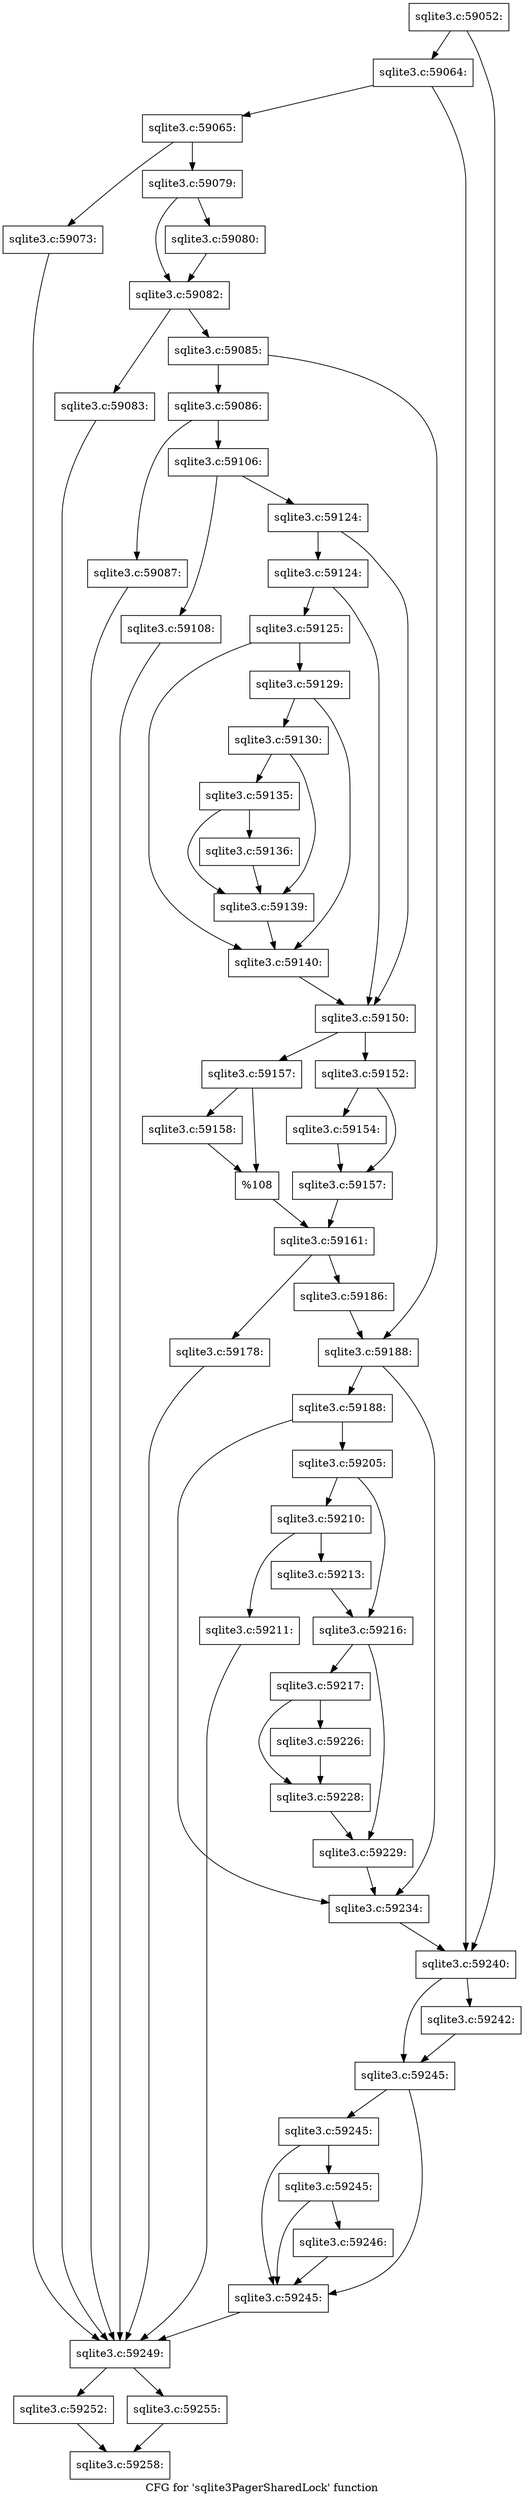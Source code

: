 digraph "CFG for 'sqlite3PagerSharedLock' function" {
	label="CFG for 'sqlite3PagerSharedLock' function";

	Node0x55c0f76ff0d0 [shape=record,label="{sqlite3.c:59052:}"];
	Node0x55c0f76ff0d0 -> Node0x55c0f77141f0;
	Node0x55c0f76ff0d0 -> Node0x55c0f77143a0;
	Node0x55c0f77143a0 [shape=record,label="{sqlite3.c:59064:}"];
	Node0x55c0f77143a0 -> Node0x55c0f7713ee0;
	Node0x55c0f77143a0 -> Node0x55c0f77141f0;
	Node0x55c0f7713ee0 [shape=record,label="{sqlite3.c:59065:}"];
	Node0x55c0f7713ee0 -> Node0x55c0f7715190;
	Node0x55c0f7713ee0 -> Node0x55c0f77151e0;
	Node0x55c0f7715190 [shape=record,label="{sqlite3.c:59073:}"];
	Node0x55c0f7715190 -> Node0x55c0f7715dc0;
	Node0x55c0f77151e0 [shape=record,label="{sqlite3.c:59079:}"];
	Node0x55c0f77151e0 -> Node0x55c0f7715f40;
	Node0x55c0f77151e0 -> Node0x55c0f7715f90;
	Node0x55c0f7715f40 [shape=record,label="{sqlite3.c:59080:}"];
	Node0x55c0f7715f40 -> Node0x55c0f7715f90;
	Node0x55c0f7715f90 [shape=record,label="{sqlite3.c:59082:}"];
	Node0x55c0f7715f90 -> Node0x55c0f58af5e0;
	Node0x55c0f7715f90 -> Node0x55c0f7716b80;
	Node0x55c0f58af5e0 [shape=record,label="{sqlite3.c:59083:}"];
	Node0x55c0f58af5e0 -> Node0x55c0f7715dc0;
	Node0x55c0f7716b80 [shape=record,label="{sqlite3.c:59085:}"];
	Node0x55c0f7716b80 -> Node0x55c0f7717260;
	Node0x55c0f7716b80 -> Node0x55c0f77172b0;
	Node0x55c0f7717260 [shape=record,label="{sqlite3.c:59086:}"];
	Node0x55c0f7717260 -> Node0x55c0f7717580;
	Node0x55c0f7717260 -> Node0x55c0f77175d0;
	Node0x55c0f7717580 [shape=record,label="{sqlite3.c:59087:}"];
	Node0x55c0f7717580 -> Node0x55c0f7715dc0;
	Node0x55c0f77175d0 [shape=record,label="{sqlite3.c:59106:}"];
	Node0x55c0f77175d0 -> Node0x55c0f7717de0;
	Node0x55c0f77175d0 -> Node0x55c0f7717e30;
	Node0x55c0f7717de0 [shape=record,label="{sqlite3.c:59108:}"];
	Node0x55c0f7717de0 -> Node0x55c0f7715dc0;
	Node0x55c0f7717e30 [shape=record,label="{sqlite3.c:59124:}"];
	Node0x55c0f7717e30 -> Node0x55c0f7718270;
	Node0x55c0f7717e30 -> Node0x55c0f77182c0;
	Node0x55c0f77182c0 [shape=record,label="{sqlite3.c:59124:}"];
	Node0x55c0f77182c0 -> Node0x55c0f7718220;
	Node0x55c0f77182c0 -> Node0x55c0f7718270;
	Node0x55c0f7718220 [shape=record,label="{sqlite3.c:59125:}"];
	Node0x55c0f7718220 -> Node0x55c0f7719a90;
	Node0x55c0f7718220 -> Node0x55c0f7719a40;
	Node0x55c0f7719a90 [shape=record,label="{sqlite3.c:59129:}"];
	Node0x55c0f7719a90 -> Node0x55c0f77199f0;
	Node0x55c0f7719a90 -> Node0x55c0f7719a40;
	Node0x55c0f77199f0 [shape=record,label="{sqlite3.c:59130:}"];
	Node0x55c0f77199f0 -> Node0x55c0f771aff0;
	Node0x55c0f77199f0 -> Node0x55c0f771afa0;
	Node0x55c0f771aff0 [shape=record,label="{sqlite3.c:59135:}"];
	Node0x55c0f771aff0 -> Node0x55c0f771adf0;
	Node0x55c0f771aff0 -> Node0x55c0f771afa0;
	Node0x55c0f771adf0 [shape=record,label="{sqlite3.c:59136:}"];
	Node0x55c0f771adf0 -> Node0x55c0f771afa0;
	Node0x55c0f771afa0 [shape=record,label="{sqlite3.c:59139:}"];
	Node0x55c0f771afa0 -> Node0x55c0f7719a40;
	Node0x55c0f7719a40 [shape=record,label="{sqlite3.c:59140:}"];
	Node0x55c0f7719a40 -> Node0x55c0f7718270;
	Node0x55c0f7718270 [shape=record,label="{sqlite3.c:59150:}"];
	Node0x55c0f7718270 -> Node0x55c0f771be50;
	Node0x55c0f7718270 -> Node0x55c0f771bef0;
	Node0x55c0f771be50 [shape=record,label="{sqlite3.c:59152:}"];
	Node0x55c0f771be50 -> Node0x55c0f771c720;
	Node0x55c0f771be50 -> Node0x55c0f771c770;
	Node0x55c0f771c720 [shape=record,label="{sqlite3.c:59154:}"];
	Node0x55c0f771c720 -> Node0x55c0f771c770;
	Node0x55c0f771c770 [shape=record,label="{sqlite3.c:59157:}"];
	Node0x55c0f771c770 -> Node0x55c0f771bea0;
	Node0x55c0f771bef0 [shape=record,label="{sqlite3.c:59157:}"];
	Node0x55c0f771bef0 -> Node0x55c0f771d5f0;
	Node0x55c0f771bef0 -> Node0x55c0f771d5a0;
	Node0x55c0f771d5a0 [shape=record,label="{sqlite3.c:59158:}"];
	Node0x55c0f771d5a0 -> Node0x55c0f771d5f0;
	Node0x55c0f771d5f0 [shape=record,label="{%108}"];
	Node0x55c0f771d5f0 -> Node0x55c0f771bea0;
	Node0x55c0f771bea0 [shape=record,label="{sqlite3.c:59161:}"];
	Node0x55c0f771bea0 -> Node0x55c0f771ddc0;
	Node0x55c0f771bea0 -> Node0x55c0f771de10;
	Node0x55c0f771ddc0 [shape=record,label="{sqlite3.c:59178:}"];
	Node0x55c0f771ddc0 -> Node0x55c0f7715dc0;
	Node0x55c0f771de10 [shape=record,label="{sqlite3.c:59186:}"];
	Node0x55c0f771de10 -> Node0x55c0f77172b0;
	Node0x55c0f77172b0 [shape=record,label="{sqlite3.c:59188:}"];
	Node0x55c0f77172b0 -> Node0x55c0f771e690;
	Node0x55c0f77172b0 -> Node0x55c0f771e6e0;
	Node0x55c0f771e6e0 [shape=record,label="{sqlite3.c:59188:}"];
	Node0x55c0f771e6e0 -> Node0x55c0f771e640;
	Node0x55c0f771e6e0 -> Node0x55c0f771e690;
	Node0x55c0f771e640 [shape=record,label="{sqlite3.c:59205:}"];
	Node0x55c0f771e640 -> Node0x55c0f771f7a0;
	Node0x55c0f771e640 -> Node0x55c0f771f7f0;
	Node0x55c0f771f7a0 [shape=record,label="{sqlite3.c:59210:}"];
	Node0x55c0f771f7a0 -> Node0x55c0f771fc00;
	Node0x55c0f771f7a0 -> Node0x55c0f771fc50;
	Node0x55c0f771fc00 [shape=record,label="{sqlite3.c:59211:}"];
	Node0x55c0f771fc00 -> Node0x55c0f7715dc0;
	Node0x55c0f771fc50 [shape=record,label="{sqlite3.c:59213:}"];
	Node0x55c0f771fc50 -> Node0x55c0f771f7f0;
	Node0x55c0f771f7f0 [shape=record,label="{sqlite3.c:59216:}"];
	Node0x55c0f771f7f0 -> Node0x55c0f7720430;
	Node0x55c0f771f7f0 -> Node0x55c0f7720480;
	Node0x55c0f7720430 [shape=record,label="{sqlite3.c:59217:}"];
	Node0x55c0f7720430 -> Node0x55c0f7720d70;
	Node0x55c0f7720430 -> Node0x55c0f7720dc0;
	Node0x55c0f7720d70 [shape=record,label="{sqlite3.c:59226:}"];
	Node0x55c0f7720d70 -> Node0x55c0f7720dc0;
	Node0x55c0f7720dc0 [shape=record,label="{sqlite3.c:59228:}"];
	Node0x55c0f7720dc0 -> Node0x55c0f7720480;
	Node0x55c0f7720480 [shape=record,label="{sqlite3.c:59229:}"];
	Node0x55c0f7720480 -> Node0x55c0f771e690;
	Node0x55c0f771e690 [shape=record,label="{sqlite3.c:59234:}"];
	Node0x55c0f771e690 -> Node0x55c0f77141f0;
	Node0x55c0f77141f0 [shape=record,label="{sqlite3.c:59240:}"];
	Node0x55c0f77141f0 -> Node0x55c0f56f5c30;
	Node0x55c0f77141f0 -> Node0x55c0f7721ef0;
	Node0x55c0f56f5c30 [shape=record,label="{sqlite3.c:59242:}"];
	Node0x55c0f56f5c30 -> Node0x55c0f7721ef0;
	Node0x55c0f7721ef0 [shape=record,label="{sqlite3.c:59245:}"];
	Node0x55c0f7721ef0 -> Node0x55c0f7722b50;
	Node0x55c0f7721ef0 -> Node0x55c0f7722a80;
	Node0x55c0f7722b50 [shape=record,label="{sqlite3.c:59245:}"];
	Node0x55c0f7722b50 -> Node0x55c0f7722ad0;
	Node0x55c0f7722b50 -> Node0x55c0f7722a80;
	Node0x55c0f7722ad0 [shape=record,label="{sqlite3.c:59245:}"];
	Node0x55c0f7722ad0 -> Node0x55c0f56f5b90;
	Node0x55c0f7722ad0 -> Node0x55c0f7722a80;
	Node0x55c0f56f5b90 [shape=record,label="{sqlite3.c:59246:}"];
	Node0x55c0f56f5b90 -> Node0x55c0f7722a80;
	Node0x55c0f7722a80 [shape=record,label="{sqlite3.c:59245:}"];
	Node0x55c0f7722a80 -> Node0x55c0f7715dc0;
	Node0x55c0f7715dc0 [shape=record,label="{sqlite3.c:59249:}"];
	Node0x55c0f7715dc0 -> Node0x55c0f56f5be0;
	Node0x55c0f7715dc0 -> Node0x55c0f7723ef0;
	Node0x55c0f56f5be0 [shape=record,label="{sqlite3.c:59252:}"];
	Node0x55c0f56f5be0 -> Node0x55c0f7723980;
	Node0x55c0f7723ef0 [shape=record,label="{sqlite3.c:59255:}"];
	Node0x55c0f7723ef0 -> Node0x55c0f7723980;
	Node0x55c0f7723980 [shape=record,label="{sqlite3.c:59258:}"];
}
